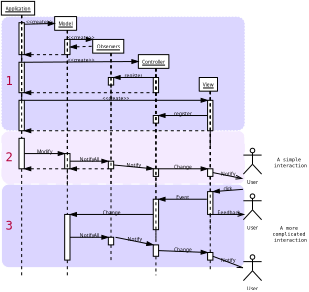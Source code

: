 <?xml version="1.0"?>
<diagram xmlns:dia="http://www.lysator.liu.se/~alla/dia/">
  <diagramdata>
    <attribute name="background">
      <color val="#ffffff"/>
    </attribute>
    <attribute name="paper">
      <composite type="paper">
        <attribute name="name">
          <string>#A4#</string>
        </attribute>
        <attribute name="tmargin">
          <real val="2.822"/>
        </attribute>
        <attribute name="bmargin">
          <real val="2.822"/>
        </attribute>
        <attribute name="lmargin">
          <real val="2.822"/>
        </attribute>
        <attribute name="rmargin">
          <real val="2.822"/>
        </attribute>
        <attribute name="is_portrait">
          <boolean val="true"/>
        </attribute>
        <attribute name="scaling">
          <real val="0.372"/>
        </attribute>
        <attribute name="fitto">
          <boolean val="true"/>
        </attribute>
        <attribute name="fitwidth">
          <int val="1"/>
        </attribute>
        <attribute name="fitheight">
          <int val="1"/>
        </attribute>
      </composite>
    </attribute>
    <attribute name="grid">
      <composite type="grid">
        <attribute name="width_x">
          <real val="1"/>
        </attribute>
        <attribute name="width_y">
          <real val="1"/>
        </attribute>
        <attribute name="visible_x">
          <int val="1"/>
        </attribute>
        <attribute name="visible_y">
          <int val="1"/>
        </attribute>
      </composite>
    </attribute>
    <attribute name="guides">
      <composite type="guides">
        <attribute name="hguides"/>
        <attribute name="vguides"/>
      </composite>
    </attribute>
  </diagramdata>
  <layer name="Background" visible="true">
    <object type="Standard - Box" version="0" id="O0">
      <attribute name="obj_pos">
        <point val="0,24"/>
      </attribute>
      <attribute name="obj_bb">
        <rectangle val="0,24;32,35"/>
      </attribute>
      <attribute name="elem_corner">
        <point val="0,24"/>
      </attribute>
      <attribute name="elem_width">
        <real val="32"/>
      </attribute>
      <attribute name="elem_height">
        <real val="11"/>
      </attribute>
      <attribute name="border_width">
        <real val="0"/>
      </attribute>
      <attribute name="border_color">
        <color val="#ffffff"/>
      </attribute>
      <attribute name="inner_color">
        <color val="#dbd5ff"/>
      </attribute>
      <attribute name="show_background">
        <boolean val="true"/>
      </attribute>
      <attribute name="corner_radius">
        <real val="1.0"/>
      </attribute>
    </object>
    <object type="Standard - Box" version="0" id="O1">
      <attribute name="obj_pos">
        <point val="0,17"/>
      </attribute>
      <attribute name="obj_bb">
        <rectangle val="-0.015,16.985;32.015,24.015"/>
      </attribute>
      <attribute name="elem_corner">
        <point val="0,17"/>
      </attribute>
      <attribute name="elem_width">
        <real val="32"/>
      </attribute>
      <attribute name="elem_height">
        <real val="7"/>
      </attribute>
      <attribute name="border_width">
        <real val="0.03"/>
      </attribute>
      <attribute name="border_color">
        <color val="#ffffff"/>
      </attribute>
      <attribute name="inner_color">
        <color val="#f4eaff"/>
      </attribute>
      <attribute name="show_background">
        <boolean val="true"/>
      </attribute>
      <attribute name="line_style">
        <enum val="1"/>
      </attribute>
      <attribute name="dashlength">
        <real val="1.1"/>
      </attribute>
      <attribute name="corner_radius">
        <real val="1"/>
      </attribute>
    </object>
    <object type="Standard - Box" version="0" id="O2">
      <attribute name="obj_pos">
        <point val="0,2"/>
      </attribute>
      <attribute name="obj_bb">
        <rectangle val="-7.451e-09,2;32,17"/>
      </attribute>
      <attribute name="elem_corner">
        <point val="0,2"/>
      </attribute>
      <attribute name="elem_width">
        <real val="32"/>
      </attribute>
      <attribute name="elem_height">
        <real val="15"/>
      </attribute>
      <attribute name="border_width">
        <real val="1.49e-08"/>
      </attribute>
      <attribute name="border_color">
        <color val="#ffffff"/>
      </attribute>
      <attribute name="inner_color">
        <color val="#dbd6ff"/>
      </attribute>
      <attribute name="show_background">
        <boolean val="true"/>
      </attribute>
      <attribute name="line_style">
        <enum val="4"/>
      </attribute>
      <attribute name="dashlength">
        <real val="2.1"/>
      </attribute>
      <attribute name="corner_radius">
        <real val="1"/>
      </attribute>
    </object>
    <object type="UML - Objet" version="0" id="O3">
      <attribute name="obj_pos">
        <point val="7,2"/>
      </attribute>
      <attribute name="obj_bb">
        <rectangle val="6.95,1.95;10.768,3.85"/>
      </attribute>
      <attribute name="elem_corner">
        <point val="7,2"/>
      </attribute>
      <attribute name="elem_width">
        <real val="3.718"/>
      </attribute>
      <attribute name="elem_height">
        <real val="1.8"/>
      </attribute>
      <attribute name="text">
        <composite type="text">
          <attribute name="string">
            <string>#Model#</string>
          </attribute>
          <attribute name="font">
            <font name="Helvetica"/>
          </attribute>
          <attribute name="height">
            <real val="0.8"/>
          </attribute>
          <attribute name="pos">
            <point val="8.859,3.24"/>
          </attribute>
          <attribute name="color">
            <color val="#000000"/>
          </attribute>
          <attribute name="alignment">
            <enum val="1"/>
          </attribute>
        </composite>
      </attribute>
      <attribute name="stereotype">
        <string/>
      </attribute>
      <attribute name="exstate">
        <string/>
      </attribute>
      <attribute name="attrib">
        <composite type="text">
          <attribute name="string">
            <string>##</string>
          </attribute>
          <attribute name="font">
            <font name="Helvetica"/>
          </attribute>
          <attribute name="height">
            <real val="0.8"/>
          </attribute>
          <attribute name="pos">
            <point val="0,0"/>
          </attribute>
          <attribute name="color">
            <color val="#000000"/>
          </attribute>
          <attribute name="alignment">
            <enum val="0"/>
          </attribute>
        </composite>
      </attribute>
      <attribute name="is_active">
        <boolean val="false"/>
      </attribute>
      <attribute name="show_attribs">
        <boolean val="false"/>
      </attribute>
      <attribute name="multiple">
        <boolean val="false"/>
      </attribute>
    </object>
    <object type="UML - Objet" version="0" id="O4">
      <attribute name="obj_pos">
        <point val="18,7"/>
      </attribute>
      <attribute name="obj_bb">
        <rectangle val="17.95,6.95;23.103,8.85"/>
      </attribute>
      <attribute name="elem_corner">
        <point val="18,7"/>
      </attribute>
      <attribute name="elem_width">
        <real val="5.053"/>
      </attribute>
      <attribute name="elem_height">
        <real val="1.8"/>
      </attribute>
      <attribute name="text">
        <composite type="text">
          <attribute name="string">
            <string>#Controller#</string>
          </attribute>
          <attribute name="font">
            <font name="Helvetica"/>
          </attribute>
          <attribute name="height">
            <real val="0.8"/>
          </attribute>
          <attribute name="pos">
            <point val="20.527,8.24"/>
          </attribute>
          <attribute name="color">
            <color val="#000000"/>
          </attribute>
          <attribute name="alignment">
            <enum val="1"/>
          </attribute>
        </composite>
      </attribute>
      <attribute name="stereotype">
        <string/>
      </attribute>
      <attribute name="exstate">
        <string/>
      </attribute>
      <attribute name="attrib">
        <composite type="text">
          <attribute name="string">
            <string>##</string>
          </attribute>
          <attribute name="font">
            <font name="Helvetica"/>
          </attribute>
          <attribute name="height">
            <real val="0.8"/>
          </attribute>
          <attribute name="pos">
            <point val="0,0"/>
          </attribute>
          <attribute name="color">
            <color val="#000000"/>
          </attribute>
          <attribute name="alignment">
            <enum val="0"/>
          </attribute>
        </composite>
      </attribute>
      <attribute name="is_active">
        <boolean val="false"/>
      </attribute>
      <attribute name="show_attribs">
        <boolean val="false"/>
      </attribute>
      <attribute name="multiple">
        <boolean val="false"/>
      </attribute>
    </object>
    <object type="UML - Objet" version="0" id="O5">
      <attribute name="obj_pos">
        <point val="26,10"/>
      </attribute>
      <attribute name="obj_bb">
        <rectangle val="25.95,9.95;29.314,11.85"/>
      </attribute>
      <attribute name="elem_corner">
        <point val="26,10"/>
      </attribute>
      <attribute name="elem_width">
        <real val="3.264"/>
      </attribute>
      <attribute name="elem_height">
        <real val="1.8"/>
      </attribute>
      <attribute name="text">
        <composite type="text">
          <attribute name="string">
            <string>#View#</string>
          </attribute>
          <attribute name="font">
            <font name="Helvetica"/>
          </attribute>
          <attribute name="height">
            <real val="0.8"/>
          </attribute>
          <attribute name="pos">
            <point val="27.632,11.24"/>
          </attribute>
          <attribute name="color">
            <color val="#000000"/>
          </attribute>
          <attribute name="alignment">
            <enum val="1"/>
          </attribute>
        </composite>
      </attribute>
      <attribute name="stereotype">
        <string/>
      </attribute>
      <attribute name="exstate">
        <string/>
      </attribute>
      <attribute name="attrib">
        <composite type="text">
          <attribute name="string">
            <string>##</string>
          </attribute>
          <attribute name="font">
            <font name="Helvetica"/>
          </attribute>
          <attribute name="height">
            <real val="0.8"/>
          </attribute>
          <attribute name="pos">
            <point val="0,0"/>
          </attribute>
          <attribute name="color">
            <color val="#000000"/>
          </attribute>
          <attribute name="alignment">
            <enum val="0"/>
          </attribute>
        </composite>
      </attribute>
      <attribute name="is_active">
        <boolean val="false"/>
      </attribute>
      <attribute name="show_attribs">
        <boolean val="false"/>
      </attribute>
      <attribute name="multiple">
        <boolean val="false"/>
      </attribute>
    </object>
    <object type="UML - Lifeline" version="0" id="O6">
      <attribute name="obj_pos">
        <point val="8.667,3.8"/>
      </attribute>
      <attribute name="obj_bb">
        <rectangle val="7.967,3.775;9.367,9.025"/>
      </attribute>
      <attribute name="conn_endpoints">
        <point val="8.667,3.8"/>
        <point val="8.667,9"/>
      </attribute>
      <attribute name="rtop">
        <real val="1.2"/>
      </attribute>
      <attribute name="rbot">
        <real val="3.2"/>
      </attribute>
      <attribute name="draw_focus">
        <boolean val="true"/>
      </attribute>
      <attribute name="draw_cross">
        <boolean val="false"/>
      </attribute>
      <connections>
        <connection handle="0" to="O3" connection="6"/>
      </connections>
    </object>
    <object type="UML - Lifeline" version="0" id="O7">
      <attribute name="obj_pos">
        <point val="20.309,8.8"/>
      </attribute>
      <attribute name="obj_bb">
        <rectangle val="19.609,8.775;21.009,14.025"/>
      </attribute>
      <attribute name="conn_endpoints">
        <point val="20.309,8.8"/>
        <point val="20.309,14"/>
      </attribute>
      <attribute name="rtop">
        <real val="1.2"/>
      </attribute>
      <attribute name="rbot">
        <real val="3.2"/>
      </attribute>
      <attribute name="draw_focus">
        <boolean val="true"/>
      </attribute>
      <attribute name="draw_cross">
        <boolean val="false"/>
      </attribute>
      <connections>
        <connection handle="0" to="O4" connection="6"/>
      </connections>
    </object>
    <object type="UML - Lifeline" version="0" id="O8">
      <attribute name="obj_pos">
        <point val="27.448,11.8"/>
      </attribute>
      <attribute name="obj_bb">
        <rectangle val="26.748,11.775;28.148,19.025"/>
      </attribute>
      <attribute name="conn_endpoints">
        <point val="27.448,11.8"/>
        <point val="27.448,19"/>
      </attribute>
      <attribute name="rtop">
        <real val="1.2"/>
      </attribute>
      <attribute name="rbot">
        <real val="5.2"/>
      </attribute>
      <attribute name="draw_focus">
        <boolean val="true"/>
      </attribute>
      <attribute name="draw_cross">
        <boolean val="false"/>
      </attribute>
      <connections>
        <connection handle="0" to="O5" connection="6"/>
      </connections>
    </object>
    <object type="UML - Message" version="0" id="O9">
      <attribute name="obj_pos">
        <point val="9.017,5"/>
      </attribute>
      <attribute name="obj_bb">
        <rectangle val="8.167,3.41;12.85,5.91"/>
      </attribute>
      <attribute name="conn_endpoints">
        <point val="9.017,5"/>
        <point val="12,5"/>
      </attribute>
      <attribute name="text">
        <string>##</string>
      </attribute>
      <attribute name="text_pos">
        <point val="10.508,5"/>
      </attribute>
      <attribute name="type">
        <int val="1"/>
      </attribute>
      <connections>
        <connection handle="0" to="O6" connection="1"/>
        <connection handle="1" to="O10" connection="0"/>
      </connections>
    </object>
    <object type="UML - Objet" version="0" id="O10">
      <attribute name="obj_pos">
        <point val="12,5"/>
      </attribute>
      <attribute name="obj_bb">
        <rectangle val="11.95,4.95;17.305,6.85"/>
      </attribute>
      <attribute name="elem_corner">
        <point val="12,5"/>
      </attribute>
      <attribute name="elem_width">
        <real val="5.255"/>
      </attribute>
      <attribute name="elem_height">
        <real val="1.8"/>
      </attribute>
      <attribute name="text">
        <composite type="text">
          <attribute name="string">
            <string>#Observers#</string>
          </attribute>
          <attribute name="font">
            <font name="Helvetica"/>
          </attribute>
          <attribute name="height">
            <real val="0.8"/>
          </attribute>
          <attribute name="pos">
            <point val="14.627,6.24"/>
          </attribute>
          <attribute name="color">
            <color val="#000000"/>
          </attribute>
          <attribute name="alignment">
            <enum val="1"/>
          </attribute>
        </composite>
      </attribute>
      <attribute name="stereotype">
        <string/>
      </attribute>
      <attribute name="exstate">
        <string/>
      </attribute>
      <attribute name="attrib">
        <composite type="text">
          <attribute name="string">
            <string>##</string>
          </attribute>
          <attribute name="font">
            <font name="Helvetica"/>
          </attribute>
          <attribute name="height">
            <real val="0.8"/>
          </attribute>
          <attribute name="pos">
            <point val="0,0"/>
          </attribute>
          <attribute name="color">
            <color val="#000000"/>
          </attribute>
          <attribute name="alignment">
            <enum val="0"/>
          </attribute>
        </composite>
      </attribute>
      <attribute name="is_active">
        <boolean val="false"/>
      </attribute>
      <attribute name="show_attribs">
        <boolean val="false"/>
      </attribute>
      <attribute name="multiple">
        <boolean val="false"/>
      </attribute>
    </object>
    <object type="UML - Objet" version="0" id="O11">
      <attribute name="obj_pos">
        <point val="0,0"/>
      </attribute>
      <attribute name="obj_bb">
        <rectangle val="-0.05,-0.05;5.532,1.85"/>
      </attribute>
      <attribute name="elem_corner">
        <point val="0,0"/>
      </attribute>
      <attribute name="elem_width">
        <real val="5.482"/>
      </attribute>
      <attribute name="elem_height">
        <real val="1.8"/>
      </attribute>
      <attribute name="text">
        <composite type="text">
          <attribute name="string">
            <string>#Application#</string>
          </attribute>
          <attribute name="font">
            <font name="Helvetica"/>
          </attribute>
          <attribute name="height">
            <real val="0.8"/>
          </attribute>
          <attribute name="pos">
            <point val="2.741,1.24"/>
          </attribute>
          <attribute name="color">
            <color val="#000000"/>
          </attribute>
          <attribute name="alignment">
            <enum val="1"/>
          </attribute>
        </composite>
      </attribute>
      <attribute name="stereotype">
        <string/>
      </attribute>
      <attribute name="exstate">
        <string/>
      </attribute>
      <attribute name="attrib">
        <composite type="text">
          <attribute name="string">
            <string>##</string>
          </attribute>
          <attribute name="font">
            <font name="Helvetica"/>
          </attribute>
          <attribute name="height">
            <real val="0.8"/>
          </attribute>
          <attribute name="pos">
            <point val="0,0"/>
          </attribute>
          <attribute name="color">
            <color val="#000000"/>
          </attribute>
          <attribute name="alignment">
            <enum val="0"/>
          </attribute>
        </composite>
      </attribute>
      <attribute name="is_active">
        <boolean val="false"/>
      </attribute>
      <attribute name="show_attribs">
        <boolean val="false"/>
      </attribute>
      <attribute name="multiple">
        <boolean val="false"/>
      </attribute>
    </object>
    <object type="UML - Lifeline" version="0" id="O12">
      <attribute name="obj_pos">
        <point val="2.665,1.8"/>
      </attribute>
      <attribute name="obj_bb">
        <rectangle val="1.965,1.775;3.365,14.025"/>
      </attribute>
      <attribute name="conn_endpoints">
        <point val="2.665,1.8"/>
        <point val="2.665,14"/>
      </attribute>
      <attribute name="rtop">
        <real val="1"/>
      </attribute>
      <attribute name="rbot">
        <real val="5.2"/>
      </attribute>
      <attribute name="draw_focus">
        <boolean val="true"/>
      </attribute>
      <attribute name="draw_cross">
        <boolean val="false"/>
      </attribute>
      <connections>
        <connection handle="0" to="O11" connection="6"/>
      </connections>
    </object>
    <object type="UML - Message" version="0" id="O13">
      <attribute name="obj_pos">
        <point val="3,3"/>
      </attribute>
      <attribute name="obj_bb">
        <rectangle val="2.15,1.36;7.85,3.86"/>
      </attribute>
      <attribute name="conn_endpoints">
        <point val="3,3"/>
        <point val="7,2.9"/>
      </attribute>
      <attribute name="text">
        <string>##</string>
      </attribute>
      <attribute name="text_pos">
        <point val="5,2.95"/>
      </attribute>
      <attribute name="type">
        <int val="1"/>
      </attribute>
      <connections>
        <connection handle="1" to="O3" connection="3"/>
      </connections>
    </object>
    <object type="UML - Message" version="0" id="O14">
      <attribute name="obj_pos">
        <point val="9.017,6"/>
      </attribute>
      <attribute name="obj_bb">
        <rectangle val="8.167,4.36;12.85,6.86"/>
      </attribute>
      <attribute name="conn_endpoints">
        <point val="9.017,6"/>
        <point val="12,5.9"/>
      </attribute>
      <attribute name="text">
        <string>##</string>
      </attribute>
      <attribute name="text_pos">
        <point val="10.508,5.95"/>
      </attribute>
      <attribute name="type">
        <int val="4"/>
      </attribute>
      <connections>
        <connection handle="0" to="O6" connection="2"/>
        <connection handle="1" to="O10" connection="3"/>
      </connections>
    </object>
    <object type="UML - Lifeline" version="0" id="O15">
      <attribute name="obj_pos">
        <point val="2.665,1.8"/>
      </attribute>
      <attribute name="obj_bb">
        <rectangle val="1.965,1.775;3.365,13.625"/>
      </attribute>
      <attribute name="conn_endpoints">
        <point val="2.665,1.8"/>
        <point val="2.665,13.6"/>
      </attribute>
      <attribute name="rtop">
        <real val="6.2"/>
      </attribute>
      <attribute name="rbot">
        <real val="10.2"/>
      </attribute>
      <attribute name="draw_focus">
        <boolean val="true"/>
      </attribute>
      <attribute name="draw_cross">
        <boolean val="false"/>
      </attribute>
      <connections>
        <connection handle="0" to="O11" connection="6"/>
      </connections>
    </object>
    <object type="UML - Lifeline" version="0" id="O16">
      <attribute name="obj_pos">
        <point val="14.406,6.8"/>
      </attribute>
      <attribute name="obj_bb">
        <rectangle val="13.706,6.775;15.106,14.025"/>
      </attribute>
      <attribute name="conn_endpoints">
        <point val="14.406,6.8"/>
        <point val="14.406,14"/>
      </attribute>
      <attribute name="rtop">
        <real val="3.2"/>
      </attribute>
      <attribute name="rbot">
        <real val="4.2"/>
      </attribute>
      <attribute name="draw_focus">
        <boolean val="true"/>
      </attribute>
      <attribute name="draw_cross">
        <boolean val="false"/>
      </attribute>
      <connections>
        <connection handle="0" to="O10" connection="6"/>
      </connections>
    </object>
    <object type="UML - Message" version="0" id="O17">
      <attribute name="obj_pos">
        <point val="3.015,8"/>
      </attribute>
      <attribute name="obj_bb">
        <rectangle val="2.165,6.36;18.85,8.86"/>
      </attribute>
      <attribute name="conn_endpoints">
        <point val="3.015,8"/>
        <point val="18,7.9"/>
      </attribute>
      <attribute name="text">
        <string>#(model)#</string>
      </attribute>
      <attribute name="text_pos">
        <point val="10.508,7.95"/>
      </attribute>
      <attribute name="type">
        <int val="1"/>
      </attribute>
      <connections>
        <connection handle="0" to="O15" connection="1"/>
        <connection handle="1" to="O4" connection="3"/>
      </connections>
    </object>
    <object type="UML - Message" version="0" id="O18">
      <attribute name="obj_pos">
        <point val="3.015,7"/>
      </attribute>
      <attribute name="obj_bb">
        <rectangle val="2.165,6.15;9.167,12.91"/>
      </attribute>
      <attribute name="conn_endpoints">
        <point val="3.015,7"/>
        <point val="8.317,7"/>
      </attribute>
      <attribute name="text">
        <string>##</string>
      </attribute>
      <attribute name="text_pos">
        <point val="5.111,12"/>
      </attribute>
      <attribute name="type">
        <int val="4"/>
      </attribute>
      <connections>
        <connection handle="0" to="O12" connection="3"/>
        <connection handle="1" to="O6" connection="5"/>
      </connections>
    </object>
    <object type="UML - Message" version="0" id="O19">
      <attribute name="obj_pos">
        <point val="19.959,10"/>
      </attribute>
      <attribute name="obj_bb">
        <rectangle val="13.906,8.41;21.429,10.91"/>
      </attribute>
      <attribute name="conn_endpoints">
        <point val="19.959,10"/>
        <point val="14.756,10"/>
      </attribute>
      <attribute name="text">
        <string>#register#</string>
      </attribute>
      <attribute name="text_pos">
        <point val="17.357,10"/>
      </attribute>
      <attribute name="type">
        <int val="0"/>
      </attribute>
      <connections>
        <connection handle="0" to="O7" connection="0"/>
        <connection handle="1" to="O16" connection="1"/>
      </connections>
    </object>
    <object type="UML - Message" version="0" id="O20">
      <attribute name="obj_pos">
        <point val="3.015,12"/>
      </attribute>
      <attribute name="obj_bb">
        <rectangle val="2.165,10.41;20.809,12.91"/>
      </attribute>
      <attribute name="conn_endpoints">
        <point val="3.015,12"/>
        <point val="19.959,12"/>
      </attribute>
      <attribute name="text">
        <string>##</string>
      </attribute>
      <attribute name="text_pos">
        <point val="11.487,12"/>
      </attribute>
      <attribute name="type">
        <int val="4"/>
      </attribute>
      <connections>
        <connection handle="0" to="O15" connection="3"/>
        <connection handle="1" to="O7" connection="5"/>
      </connections>
    </object>
    <object type="UML - Lifeline" version="0" id="O21">
      <attribute name="obj_pos">
        <point val="2.665,1.8"/>
      </attribute>
      <attribute name="obj_bb">
        <rectangle val="1.965,1.775;3.365,18.025"/>
      </attribute>
      <attribute name="conn_endpoints">
        <point val="2.665,1.8"/>
        <point val="2.665,18"/>
      </attribute>
      <attribute name="rtop">
        <real val="11.2"/>
      </attribute>
      <attribute name="rbot">
        <real val="15.2"/>
      </attribute>
      <attribute name="draw_focus">
        <boolean val="true"/>
      </attribute>
      <attribute name="draw_cross">
        <boolean val="false"/>
      </attribute>
      <connections>
        <connection handle="0" to="O11" connection="6"/>
      </connections>
    </object>
    <object type="UML - Message" version="0" id="O22">
      <attribute name="obj_pos">
        <point val="3.015,13"/>
      </attribute>
      <attribute name="obj_bb">
        <rectangle val="2.165,11.41;27.948,13.91"/>
      </attribute>
      <attribute name="conn_endpoints">
        <point val="3.015,13"/>
        <point val="27.098,13"/>
      </attribute>
      <attribute name="text">
        <string>#(constroller)#</string>
      </attribute>
      <attribute name="text_pos">
        <point val="15.057,13"/>
      </attribute>
      <attribute name="type">
        <int val="1"/>
      </attribute>
      <connections>
        <connection handle="0" to="O21" connection="1"/>
        <connection handle="1" to="O8" connection="0"/>
      </connections>
    </object>
    <object type="UML - Lifeline" version="0" id="O23">
      <attribute name="obj_pos">
        <point val="20.309,8.8"/>
      </attribute>
      <attribute name="obj_bb">
        <rectangle val="19.609,8.775;21.009,18.025"/>
      </attribute>
      <attribute name="conn_endpoints">
        <point val="20.309,8.8"/>
        <point val="20.309,18"/>
      </attribute>
      <attribute name="rtop">
        <real val="6.2"/>
      </attribute>
      <attribute name="rbot">
        <real val="7.2"/>
      </attribute>
      <attribute name="draw_focus">
        <boolean val="true"/>
      </attribute>
      <attribute name="draw_cross">
        <boolean val="false"/>
      </attribute>
      <connections>
        <connection handle="0" to="O4" connection="6"/>
      </connections>
    </object>
    <object type="UML - Message" version="0" id="O24">
      <attribute name="obj_pos">
        <point val="27.098,15"/>
      </attribute>
      <attribute name="obj_bb">
        <rectangle val="19.809,13.41;27.95,15.91"/>
      </attribute>
      <attribute name="conn_endpoints">
        <point val="27.098,15"/>
        <point val="20.659,15"/>
      </attribute>
      <attribute name="text">
        <string>#register#</string>
      </attribute>
      <attribute name="text_pos">
        <point val="23.879,15"/>
      </attribute>
      <attribute name="type">
        <int val="0"/>
      </attribute>
      <connections>
        <connection handle="0" to="O8" connection="4"/>
        <connection handle="1" to="O23" connection="1"/>
      </connections>
    </object>
    <object type="UML - Message" version="0" id="O25">
      <attribute name="obj_pos">
        <point val="3.015,17"/>
      </attribute>
      <attribute name="obj_bb">
        <rectangle val="2.165,15.41;27.948,17.91"/>
      </attribute>
      <attribute name="conn_endpoints">
        <point val="3.015,17"/>
        <point val="27.098,17"/>
      </attribute>
      <attribute name="text">
        <string>##</string>
      </attribute>
      <attribute name="text_pos">
        <point val="15.057,17"/>
      </attribute>
      <attribute name="type">
        <int val="4"/>
      </attribute>
      <connections>
        <connection handle="0" to="O21" connection="3"/>
        <connection handle="1" to="O8" connection="5"/>
      </connections>
    </object>
    <object type="UML - Lifeline" version="0" id="O26">
      <attribute name="obj_pos">
        <point val="8.667,3.8"/>
      </attribute>
      <attribute name="obj_bb">
        <rectangle val="7.967,3.775;9.367,24.025"/>
      </attribute>
      <attribute name="conn_endpoints">
        <point val="8.667,3.8"/>
        <point val="8.667,24"/>
      </attribute>
      <attribute name="rtop">
        <real val="16.2"/>
      </attribute>
      <attribute name="rbot">
        <real val="18.2"/>
      </attribute>
      <attribute name="draw_focus">
        <boolean val="true"/>
      </attribute>
      <attribute name="draw_cross">
        <boolean val="false"/>
      </attribute>
      <connections>
        <connection handle="0" to="O3" connection="6"/>
      </connections>
    </object>
    <object type="UML - Lifeline" version="0" id="O27">
      <attribute name="obj_pos">
        <point val="2.665,1.8"/>
      </attribute>
      <attribute name="obj_bb">
        <rectangle val="1.965,1.775;3.365,36.025"/>
      </attribute>
      <attribute name="conn_endpoints">
        <point val="2.665,1.8"/>
        <point val="2.665,36"/>
      </attribute>
      <attribute name="rtop">
        <real val="16.2"/>
      </attribute>
      <attribute name="rbot">
        <real val="20.2"/>
      </attribute>
      <attribute name="draw_focus">
        <boolean val="true"/>
      </attribute>
      <attribute name="draw_cross">
        <boolean val="false"/>
      </attribute>
      <connections>
        <connection handle="0" to="O11" connection="6"/>
      </connections>
    </object>
    <object type="UML - Message" version="0" id="O28">
      <attribute name="obj_pos">
        <point val="3.015,20"/>
      </attribute>
      <attribute name="obj_bb">
        <rectangle val="2.165,18.41;9.41,20.91"/>
      </attribute>
      <attribute name="conn_endpoints">
        <point val="3.015,20"/>
        <point val="8.317,20"/>
      </attribute>
      <attribute name="text">
        <string>#Modify#</string>
      </attribute>
      <attribute name="text_pos">
        <point val="5.666,20"/>
      </attribute>
      <attribute name="type">
        <int val="0"/>
      </attribute>
      <connections>
        <connection handle="0" to="O27" connection="2"/>
        <connection handle="1" to="O26" connection="0"/>
      </connections>
    </object>
    <object type="UML - Lifeline" version="0" id="O29">
      <attribute name="obj_pos">
        <point val="14.406,6.8"/>
      </attribute>
      <attribute name="obj_bb">
        <rectangle val="13.706,6.775;15.106,24.025"/>
      </attribute>
      <attribute name="conn_endpoints">
        <point val="14.406,6.8"/>
        <point val="14.406,24"/>
      </attribute>
      <attribute name="rtop">
        <real val="14.2"/>
      </attribute>
      <attribute name="rbot">
        <real val="15.2"/>
      </attribute>
      <attribute name="draw_focus">
        <boolean val="true"/>
      </attribute>
      <attribute name="draw_cross">
        <boolean val="false"/>
      </attribute>
      <connections>
        <connection handle="0" to="O10" connection="6"/>
      </connections>
    </object>
    <object type="UML - Message" version="0" id="O30">
      <attribute name="obj_pos">
        <point val="9.017,21"/>
      </attribute>
      <attribute name="obj_bb">
        <rectangle val="8.167,19.41;15.885,21.91"/>
      </attribute>
      <attribute name="conn_endpoints">
        <point val="9.017,21"/>
        <point val="14.056,21"/>
      </attribute>
      <attribute name="text">
        <string>#NotifyAll#</string>
      </attribute>
      <attribute name="text_pos">
        <point val="11.536,21"/>
      </attribute>
      <attribute name="type">
        <int val="0"/>
      </attribute>
      <connections>
        <connection handle="0" to="O26" connection="2"/>
        <connection handle="1" to="O29" connection="0"/>
      </connections>
    </object>
    <object type="UML - Lifeline" version="0" id="O31">
      <attribute name="obj_pos">
        <point val="20.309,8.8"/>
      </attribute>
      <attribute name="obj_bb">
        <rectangle val="19.609,8.775;21.009,24.025"/>
      </attribute>
      <attribute name="conn_endpoints">
        <point val="20.309,8.8"/>
        <point val="20.309,24"/>
      </attribute>
      <attribute name="rtop">
        <real val="13.2"/>
      </attribute>
      <attribute name="rbot">
        <real val="14.2"/>
      </attribute>
      <attribute name="draw_focus">
        <boolean val="true"/>
      </attribute>
      <attribute name="draw_cross">
        <boolean val="false"/>
      </attribute>
      <connections>
        <connection handle="0" to="O4" connection="6"/>
      </connections>
    </object>
    <object type="UML - Message" version="0" id="O32">
      <attribute name="obj_pos">
        <point val="14.756,21.5"/>
      </attribute>
      <attribute name="obj_bb">
        <rectangle val="13.906,20.16;20.809,22.85"/>
      </attribute>
      <attribute name="conn_endpoints">
        <point val="14.756,21.5"/>
        <point val="19.959,22"/>
      </attribute>
      <attribute name="text">
        <string>#Notify#</string>
      </attribute>
      <attribute name="text_pos">
        <point val="17.357,21.75"/>
      </attribute>
      <attribute name="type">
        <int val="0"/>
      </attribute>
      <connections>
        <connection handle="0" to="O29" connection="2"/>
        <connection handle="1" to="O31" connection="0"/>
      </connections>
    </object>
    <object type="UML - Message" version="0" id="O33">
      <attribute name="obj_pos">
        <point val="3.015,22"/>
      </attribute>
      <attribute name="obj_bb">
        <rectangle val="2.165,20.41;9.167,22.91"/>
      </attribute>
      <attribute name="conn_endpoints">
        <point val="3.015,22"/>
        <point val="8.317,22"/>
      </attribute>
      <attribute name="text">
        <string>##</string>
      </attribute>
      <attribute name="text_pos">
        <point val="5.666,22"/>
      </attribute>
      <attribute name="type">
        <int val="4"/>
      </attribute>
      <connections>
        <connection handle="0" to="O27" connection="3"/>
        <connection handle="1" to="O26" connection="5"/>
      </connections>
    </object>
    <object type="UML - Message" version="0" id="O34">
      <attribute name="obj_pos">
        <point val="9.017,22"/>
      </attribute>
      <attribute name="obj_bb">
        <rectangle val="8.167,20.41;14.906,22.91"/>
      </attribute>
      <attribute name="conn_endpoints">
        <point val="9.017,22"/>
        <point val="14.056,22"/>
      </attribute>
      <attribute name="text">
        <string>##</string>
      </attribute>
      <attribute name="text_pos">
        <point val="11.536,22"/>
      </attribute>
      <attribute name="type">
        <int val="4"/>
      </attribute>
      <connections>
        <connection handle="0" to="O26" connection="3"/>
        <connection handle="1" to="O29" connection="5"/>
      </connections>
    </object>
    <object type="UML - Lifeline" version="0" id="O35">
      <attribute name="obj_pos">
        <point val="27.448,11.8"/>
      </attribute>
      <attribute name="obj_bb">
        <rectangle val="26.748,11.775;28.148,30.225"/>
      </attribute>
      <attribute name="conn_endpoints">
        <point val="27.448,11.8"/>
        <point val="27.448,30.2"/>
      </attribute>
      <attribute name="rtop">
        <real val="13.2"/>
      </attribute>
      <attribute name="rbot">
        <real val="16.2"/>
      </attribute>
      <attribute name="draw_focus">
        <boolean val="true"/>
      </attribute>
      <attribute name="draw_cross">
        <boolean val="false"/>
      </attribute>
      <connections>
        <connection handle="0" to="O5" connection="6"/>
      </connections>
    </object>
    <object type="UML - Actor" version="0" id="O36">
      <attribute name="obj_pos">
        <point val="33,27"/>
      </attribute>
      <attribute name="obj_bb">
        <rectangle val="31.75,24.7;34.25,30.16"/>
      </attribute>
      <attribute name="elem_corner">
        <point val="31.75,24.7"/>
      </attribute>
      <attribute name="elem_width">
        <real val="2.5"/>
      </attribute>
      <attribute name="elem_height">
        <real val="4.6"/>
      </attribute>
      <attribute name="text">
        <composite type="text">
          <attribute name="string">
            <string>#User#</string>
          </attribute>
          <attribute name="font">
            <font name="Helvetica"/>
          </attribute>
          <attribute name="height">
            <real val="0.8"/>
          </attribute>
          <attribute name="pos">
            <point val="33,30.1"/>
          </attribute>
          <attribute name="color">
            <color val="#000000"/>
          </attribute>
          <attribute name="alignment">
            <enum val="1"/>
          </attribute>
        </composite>
      </attribute>
    </object>
    <object type="UML - Message" version="0" id="O37">
      <attribute name="obj_pos">
        <point val="31.75,24.7"/>
      </attribute>
      <attribute name="obj_bb">
        <rectangle val="26.948,23.26;32.687,25.85"/>
      </attribute>
      <attribute name="conn_endpoints">
        <point val="31.75,24.7"/>
        <point val="27.798,25"/>
      </attribute>
      <attribute name="text">
        <string>#click#</string>
      </attribute>
      <attribute name="text_pos">
        <point val="29.774,24.85"/>
      </attribute>
      <attribute name="type">
        <int val="0"/>
      </attribute>
      <connections>
        <connection handle="0" to="O36" connection="0"/>
        <connection handle="1" to="O35" connection="1"/>
      </connections>
    </object>
    <object type="UML - Lifeline" version="0" id="O38">
      <attribute name="obj_pos">
        <point val="20.309,8.8"/>
      </attribute>
      <attribute name="obj_bb">
        <rectangle val="19.609,8.775;21.009,31.425"/>
      </attribute>
      <attribute name="conn_endpoints">
        <point val="20.309,8.8"/>
        <point val="20.309,31.4"/>
      </attribute>
      <attribute name="rtop">
        <real val="17.2"/>
      </attribute>
      <attribute name="rbot">
        <real val="21.2"/>
      </attribute>
      <attribute name="draw_focus">
        <boolean val="true"/>
      </attribute>
      <attribute name="draw_cross">
        <boolean val="false"/>
      </attribute>
      <connections>
        <connection handle="0" to="O4" connection="6"/>
      </connections>
    </object>
    <object type="UML - Message" version="0" id="O39">
      <attribute name="obj_pos">
        <point val="27,26"/>
      </attribute>
      <attribute name="obj_bb">
        <rectangle val="19.809,24.41;27.85,26.91"/>
      </attribute>
      <attribute name="conn_endpoints">
        <point val="27,26"/>
        <point val="20.659,26"/>
      </attribute>
      <attribute name="text">
        <string>#Event#</string>
      </attribute>
      <attribute name="text_pos">
        <point val="23.829,26"/>
      </attribute>
      <attribute name="type">
        <int val="0"/>
      </attribute>
      <connections>
        <connection handle="1" to="O38" connection="1"/>
      </connections>
    </object>
    <object type="UML - Lifeline" version="0" id="O40">
      <attribute name="obj_pos">
        <point val="8.667,3.8"/>
      </attribute>
      <attribute name="obj_bb">
        <rectangle val="7.967,3.775;9.367,36.025"/>
      </attribute>
      <attribute name="conn_endpoints">
        <point val="8.667,3.8"/>
        <point val="8.667,36"/>
      </attribute>
      <attribute name="rtop">
        <real val="24.2"/>
      </attribute>
      <attribute name="rbot">
        <real val="30.2"/>
      </attribute>
      <attribute name="draw_focus">
        <boolean val="true"/>
      </attribute>
      <attribute name="draw_cross">
        <boolean val="false"/>
      </attribute>
      <connections>
        <connection handle="0" to="O3" connection="6"/>
      </connections>
    </object>
    <object type="UML - Message" version="0" id="O41">
      <attribute name="obj_pos">
        <point val="19.959,28"/>
      </attribute>
      <attribute name="obj_bb">
        <rectangle val="8.167,26.41;20.809,28.91"/>
      </attribute>
      <attribute name="conn_endpoints">
        <point val="19.959,28"/>
        <point val="9.017,28"/>
      </attribute>
      <attribute name="text">
        <string>#Change#</string>
      </attribute>
      <attribute name="text_pos">
        <point val="14.488,28"/>
      </attribute>
      <attribute name="type">
        <int val="0"/>
      </attribute>
      <connections>
        <connection handle="0" to="O38" connection="4"/>
        <connection handle="1" to="O40" connection="1"/>
      </connections>
    </object>
    <object type="UML - Lifeline" version="0" id="O42">
      <attribute name="obj_pos">
        <point val="14.406,6.8"/>
      </attribute>
      <attribute name="obj_bb">
        <rectangle val="13.706,6.775;15.106,34.025"/>
      </attribute>
      <attribute name="conn_endpoints">
        <point val="14.406,6.8"/>
        <point val="14.406,34"/>
      </attribute>
      <attribute name="rtop">
        <real val="24.2"/>
      </attribute>
      <attribute name="rbot">
        <real val="25.2"/>
      </attribute>
      <attribute name="draw_focus">
        <boolean val="true"/>
      </attribute>
      <attribute name="draw_cross">
        <boolean val="false"/>
      </attribute>
      <connections>
        <connection handle="0" to="O10" connection="6"/>
      </connections>
    </object>
    <object type="UML - Message" version="0" id="O43">
      <attribute name="obj_pos">
        <point val="9.017,31"/>
      </attribute>
      <attribute name="obj_bb">
        <rectangle val="8.167,29.41;15.885,31.91"/>
      </attribute>
      <attribute name="conn_endpoints">
        <point val="9.017,31"/>
        <point val="14.056,31"/>
      </attribute>
      <attribute name="text">
        <string>#NotifyAll#</string>
      </attribute>
      <attribute name="text_pos">
        <point val="11.536,31"/>
      </attribute>
      <attribute name="type">
        <int val="0"/>
      </attribute>
      <connections>
        <connection handle="0" to="O40" connection="2"/>
        <connection handle="1" to="O42" connection="0"/>
      </connections>
    </object>
    <object type="UML - Lifeline" version="0" id="O44">
      <attribute name="obj_pos">
        <point val="20.309,8.8"/>
      </attribute>
      <attribute name="obj_bb">
        <rectangle val="19.609,8.775;21.009,36.025"/>
      </attribute>
      <attribute name="conn_endpoints">
        <point val="20.309,8.8"/>
        <point val="20.309,36"/>
      </attribute>
      <attribute name="rtop">
        <real val="23.2"/>
      </attribute>
      <attribute name="rbot">
        <real val="24.7"/>
      </attribute>
      <attribute name="draw_focus">
        <boolean val="true"/>
      </attribute>
      <attribute name="draw_cross">
        <boolean val="false"/>
      </attribute>
      <connections>
        <connection handle="0" to="O4" connection="6"/>
      </connections>
    </object>
    <object type="UML - Message" version="0" id="O45">
      <attribute name="obj_pos">
        <point val="15,31"/>
      </attribute>
      <attribute name="obj_bb">
        <rectangle val="14.15,29.91;20.921,32.85"/>
      </attribute>
      <attribute name="conn_endpoints">
        <point val="15,31"/>
        <point val="19.959,32"/>
      </attribute>
      <attribute name="text">
        <string>#Notify#</string>
      </attribute>
      <attribute name="text_pos">
        <point val="17.48,31.5"/>
      </attribute>
      <attribute name="type">
        <int val="0"/>
      </attribute>
      <connections>
        <connection handle="1" to="O44" connection="0"/>
      </connections>
    </object>
    <object type="UML - Lifeline" version="0" id="O46">
      <attribute name="obj_pos">
        <point val="27.448,11.8"/>
      </attribute>
      <attribute name="obj_bb">
        <rectangle val="26.748,11.775;28.148,35.225"/>
      </attribute>
      <attribute name="conn_endpoints">
        <point val="27.448,11.8"/>
        <point val="27.448,35.2"/>
      </attribute>
      <attribute name="rtop">
        <real val="21.2"/>
      </attribute>
      <attribute name="rbot">
        <real val="22.2"/>
      </attribute>
      <attribute name="draw_focus">
        <boolean val="true"/>
      </attribute>
      <attribute name="draw_cross">
        <boolean val="false"/>
      </attribute>
      <connections>
        <connection handle="0" to="O5" connection="6"/>
      </connections>
    </object>
    <object type="UML - Message" version="0" id="O47">
      <attribute name="obj_pos">
        <point val="20.659,32.75"/>
      </attribute>
      <attribute name="obj_bb">
        <rectangle val="19.809,31.285;28.102,33.85"/>
      </attribute>
      <attribute name="conn_endpoints">
        <point val="20.659,32.75"/>
        <point val="27.098,33"/>
      </attribute>
      <attribute name="text">
        <string>#Change#</string>
      </attribute>
      <attribute name="text_pos">
        <point val="23.879,32.875"/>
      </attribute>
      <attribute name="type">
        <int val="0"/>
      </attribute>
      <connections>
        <connection handle="0" to="O44" connection="2"/>
        <connection handle="1" to="O46" connection="0"/>
      </connections>
    </object>
    <object type="UML - Actor" version="0" id="O48">
      <attribute name="obj_pos">
        <point val="33,35"/>
      </attribute>
      <attribute name="obj_bb">
        <rectangle val="31.75,32.7;34.25,38.16"/>
      </attribute>
      <attribute name="elem_corner">
        <point val="31.75,32.7"/>
      </attribute>
      <attribute name="elem_width">
        <real val="2.5"/>
      </attribute>
      <attribute name="elem_height">
        <real val="4.6"/>
      </attribute>
      <attribute name="text">
        <composite type="text">
          <attribute name="string">
            <string>#User#</string>
          </attribute>
          <attribute name="font">
            <font name="Helvetica"/>
          </attribute>
          <attribute name="height">
            <real val="0.8"/>
          </attribute>
          <attribute name="pos">
            <point val="33,38.1"/>
          </attribute>
          <attribute name="color">
            <color val="#000000"/>
          </attribute>
          <attribute name="alignment">
            <enum val="1"/>
          </attribute>
        </composite>
      </attribute>
    </object>
    <object type="UML - Message" version="0" id="O49">
      <attribute name="obj_pos">
        <point val="27.798,33.5"/>
      </attribute>
      <attribute name="obj_bb">
        <rectangle val="26.948,32.65;33.216,35.85"/>
      </attribute>
      <attribute name="conn_endpoints">
        <point val="27.798,33.5"/>
        <point val="31.75,35"/>
      </attribute>
      <attribute name="text">
        <string>#Notify#</string>
      </attribute>
      <attribute name="text_pos">
        <point val="29.774,34.25"/>
      </attribute>
      <attribute name="type">
        <int val="5"/>
      </attribute>
      <connections>
        <connection handle="0" to="O46" connection="2"/>
        <connection handle="1" to="O48" connection="3"/>
      </connections>
    </object>
    <object type="UML - Message" version="0" id="O50">
      <attribute name="obj_pos">
        <point val="27.798,28"/>
      </attribute>
      <attribute name="obj_bb">
        <rectangle val="26.948,26.41;34.828,28.91"/>
      </attribute>
      <attribute name="conn_endpoints">
        <point val="27.798,28"/>
        <point val="32,28"/>
      </attribute>
      <attribute name="text">
        <string>#Feedback#</string>
      </attribute>
      <attribute name="text_pos">
        <point val="29.899,28"/>
      </attribute>
      <attribute name="type">
        <int val="3"/>
      </attribute>
      <connections>
        <connection handle="0" to="O35" connection="3"/>
      </connections>
    </object>
    <object type="UML - Lifeline" version="0" id="O51">
      <attribute name="obj_pos">
        <point val="27.448,11.8"/>
      </attribute>
      <attribute name="obj_bb">
        <rectangle val="26.748,11.775;28.148,24.025"/>
      </attribute>
      <attribute name="conn_endpoints">
        <point val="27.448,11.8"/>
        <point val="27.448,24"/>
      </attribute>
      <attribute name="rtop">
        <real val="10.2"/>
      </attribute>
      <attribute name="rbot">
        <real val="11.2"/>
      </attribute>
      <attribute name="draw_focus">
        <boolean val="true"/>
      </attribute>
      <attribute name="draw_cross">
        <boolean val="false"/>
      </attribute>
      <connections>
        <connection handle="0" to="O5" connection="6"/>
      </connections>
    </object>
    <object type="UML - Message" version="0" id="O52">
      <attribute name="obj_pos">
        <point val="20.659,22"/>
      </attribute>
      <attribute name="obj_bb">
        <rectangle val="19.809,20.41;28.102,22.91"/>
      </attribute>
      <attribute name="conn_endpoints">
        <point val="20.659,22"/>
        <point val="27.098,22"/>
      </attribute>
      <attribute name="text">
        <string>#Change#</string>
      </attribute>
      <attribute name="text_pos">
        <point val="23.879,22"/>
      </attribute>
      <attribute name="type">
        <int val="0"/>
      </attribute>
      <connections>
        <connection handle="0" to="O31" connection="1"/>
        <connection handle="1" to="O51" connection="0"/>
      </connections>
    </object>
    <object type="UML - Actor" version="0" id="O53">
      <attribute name="obj_pos">
        <point val="33,21"/>
      </attribute>
      <attribute name="obj_bb">
        <rectangle val="31.75,18.7;34.25,24.16"/>
      </attribute>
      <attribute name="elem_corner">
        <point val="31.75,18.7"/>
      </attribute>
      <attribute name="elem_width">
        <real val="2.5"/>
      </attribute>
      <attribute name="elem_height">
        <real val="4.6"/>
      </attribute>
      <attribute name="text">
        <composite type="text">
          <attribute name="string">
            <string>#User#</string>
          </attribute>
          <attribute name="font">
            <font name="Helvetica"/>
          </attribute>
          <attribute name="height">
            <real val="0.8"/>
          </attribute>
          <attribute name="pos">
            <point val="33,24.1"/>
          </attribute>
          <attribute name="color">
            <color val="#000000"/>
          </attribute>
          <attribute name="alignment">
            <enum val="1"/>
          </attribute>
        </composite>
      </attribute>
    </object>
    <object type="UML - Message" version="0" id="O54">
      <attribute name="obj_pos">
        <point val="27.798,22.5"/>
      </attribute>
      <attribute name="obj_bb">
        <rectangle val="26.948,21.31;33.216,24.15"/>
      </attribute>
      <attribute name="conn_endpoints">
        <point val="27.798,22.5"/>
        <point val="31.75,23.3"/>
      </attribute>
      <attribute name="text">
        <string>#Notify#</string>
      </attribute>
      <attribute name="text_pos">
        <point val="29.774,22.9"/>
      </attribute>
      <attribute name="type">
        <int val="3"/>
      </attribute>
      <connections>
        <connection handle="0" to="O51" connection="2"/>
        <connection handle="1" to="O53" connection="5"/>
      </connections>
    </object>
    <object type="Standard - Text" version="0" id="O55">
      <attribute name="obj_pos">
        <point val="1,11"/>
      </attribute>
      <attribute name="obj_bb">
        <rectangle val="0.12,9.413;1.88,11.413"/>
      </attribute>
      <attribute name="text">
        <composite type="text">
          <attribute name="string">
            <string>#1#</string>
          </attribute>
          <attribute name="font">
            <font name="Courier"/>
          </attribute>
          <attribute name="height">
            <real val="2"/>
          </attribute>
          <attribute name="pos">
            <point val="1,11"/>
          </attribute>
          <attribute name="color">
            <color val="#b5033b"/>
          </attribute>
          <attribute name="alignment">
            <enum val="1"/>
          </attribute>
        </composite>
      </attribute>
    </object>
    <object type="Standard - Text" version="0" id="O56">
      <attribute name="obj_pos">
        <point val="1,21"/>
      </attribute>
      <attribute name="obj_bb">
        <rectangle val="0.12,19.413;1.88,21.413"/>
      </attribute>
      <attribute name="text">
        <composite type="text">
          <attribute name="string">
            <string>#2#</string>
          </attribute>
          <attribute name="font">
            <font name="Courier"/>
          </attribute>
          <attribute name="height">
            <real val="2"/>
          </attribute>
          <attribute name="pos">
            <point val="1,21"/>
          </attribute>
          <attribute name="color">
            <color val="#b5033b"/>
          </attribute>
          <attribute name="alignment">
            <enum val="1"/>
          </attribute>
        </composite>
      </attribute>
    </object>
    <object type="Standard - Text" version="0" id="O57">
      <attribute name="obj_pos">
        <point val="1,30"/>
      </attribute>
      <attribute name="obj_bb">
        <rectangle val="0.12,28.413;1.88,30.413"/>
      </attribute>
      <attribute name="text">
        <composite type="text">
          <attribute name="string">
            <string>#3#</string>
          </attribute>
          <attribute name="font">
            <font name="Courier"/>
          </attribute>
          <attribute name="height">
            <real val="2"/>
          </attribute>
          <attribute name="pos">
            <point val="1,30"/>
          </attribute>
          <attribute name="color">
            <color val="#b5033b"/>
          </attribute>
          <attribute name="alignment">
            <enum val="1"/>
          </attribute>
        </composite>
      </attribute>
    </object>
    <object type="Standard - Text" version="0" id="O58">
      <attribute name="obj_pos">
        <point val="38,21"/>
      </attribute>
      <attribute name="obj_bb">
        <rectangle val="34.978,20.305;41.022,21.905"/>
      </attribute>
      <attribute name="text">
        <composite type="text">
          <attribute name="string">
            <string>#A simple 
interaction#</string>
          </attribute>
          <attribute name="font">
            <font name="Courier"/>
          </attribute>
          <attribute name="height">
            <real val="0.8"/>
          </attribute>
          <attribute name="pos">
            <point val="38,21"/>
          </attribute>
          <attribute name="color">
            <color val="#000000"/>
          </attribute>
          <attribute name="alignment">
            <enum val="1"/>
          </attribute>
        </composite>
      </attribute>
    </object>
    <object type="Standard - Text" version="0" id="O59">
      <attribute name="obj_pos">
        <point val="38,30"/>
      </attribute>
      <attribute name="obj_bb">
        <rectangle val="34.726,29.305;41.274,31.705"/>
      </attribute>
      <attribute name="text">
        <composite type="text">
          <attribute name="string">
            <string>#A more 
complicated 
interaction#</string>
          </attribute>
          <attribute name="font">
            <font name="Courier"/>
          </attribute>
          <attribute name="height">
            <real val="0.8"/>
          </attribute>
          <attribute name="pos">
            <point val="38,30"/>
          </attribute>
          <attribute name="color">
            <color val="#000000"/>
          </attribute>
          <attribute name="alignment">
            <enum val="1"/>
          </attribute>
        </composite>
      </attribute>
    </object>
  </layer>
</diagram>
